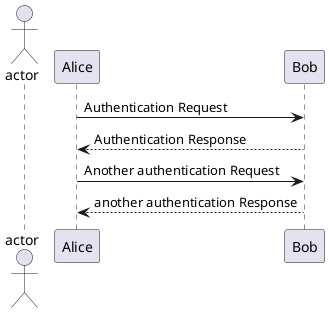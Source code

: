 @startuml
Actor actor

Alice -> Bob: Authentication Request
Bob --> Alice: Authentication Response

Alice -> Bob: Another authentication Request
Alice <-- Bob: another authentication Response
@enduml